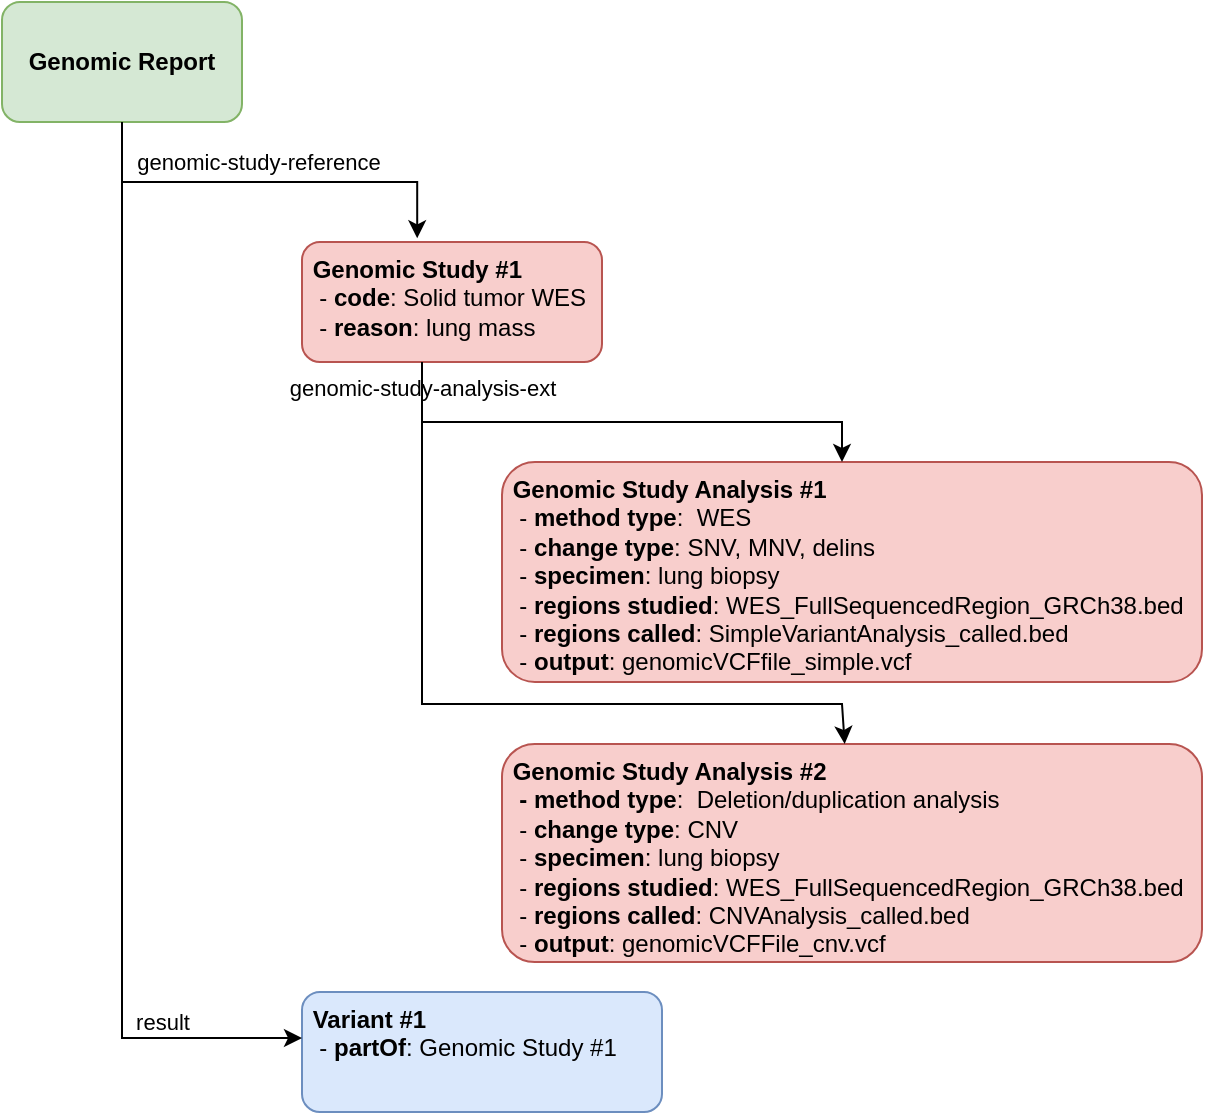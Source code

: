 <mxfile version="22.0.2" type="device">
  <diagram name="Page-1" id="Qga-8MMVED-p3xGbg-Ct">
    <mxGraphModel dx="1209" dy="712" grid="1" gridSize="10" guides="1" tooltips="1" connect="1" arrows="1" fold="1" page="1" pageScale="1" pageWidth="850" pageHeight="1100" math="0" shadow="0">
      <root>
        <mxCell id="0" />
        <mxCell id="1" parent="0" />
        <mxCell id="E3DRZCAaYlrznMF6Y9QS-4" value="genomic-study-reference" style="edgeStyle=orthogonalEdgeStyle;rounded=0;orthogonalLoop=1;jettySize=auto;html=1;exitX=0.5;exitY=1;exitDx=0;exitDy=0;entryX=0.384;entryY=-0.031;entryDx=0;entryDy=0;entryPerimeter=0;" parent="1" source="E3DRZCAaYlrznMF6Y9QS-1" target="E3DRZCAaYlrznMF6Y9QS-2" edge="1">
          <mxGeometry x="-0.048" y="10" relative="1" as="geometry">
            <mxPoint as="offset" />
          </mxGeometry>
        </mxCell>
        <mxCell id="E3DRZCAaYlrznMF6Y9QS-1" value="Genomic Report" style="rounded=1;whiteSpace=wrap;html=1;fillColor=#d5e8d4;strokeColor=#82b366;fontStyle=1" parent="1" vertex="1">
          <mxGeometry x="30" y="90" width="120" height="60" as="geometry" />
        </mxCell>
        <mxCell id="E3DRZCAaYlrznMF6Y9QS-2" value="&amp;nbsp;Genomic Study #1&lt;br&gt;&lt;span style=&quot;font-weight: normal;&quot;&gt;&amp;nbsp; - &lt;/span&gt;code&lt;span style=&quot;font-weight: normal;&quot;&gt;: Solid tumor WES&lt;br&gt;&amp;nbsp; - &lt;/span&gt;reason&lt;span style=&quot;font-weight: normal;&quot;&gt;: lung mass&lt;br&gt;&lt;/span&gt;" style="rounded=1;whiteSpace=wrap;html=1;fillColor=#f8cecc;strokeColor=#b85450;fontStyle=1;align=left;verticalAlign=top;" parent="1" vertex="1">
          <mxGeometry x="180" y="210" width="150" height="60" as="geometry" />
        </mxCell>
        <mxCell id="E3DRZCAaYlrznMF6Y9QS-5" value="&amp;nbsp;Genomic Study Analysis #1&lt;br&gt;&lt;span style=&quot;font-weight: normal;&quot;&gt;&amp;nbsp; - &lt;/span&gt;method type&lt;span style=&quot;font-weight: normal;&quot;&gt;:&amp;nbsp; WES&lt;br&gt;&lt;/span&gt;&amp;nbsp;&lt;span style=&quot;font-weight: normal;&quot;&gt; - &lt;/span&gt;change type&lt;span style=&quot;font-weight: normal;&quot;&gt;: SNV, MNV, delins&lt;br&gt;&amp;nbsp; - &lt;/span&gt;specimen&lt;span style=&quot;font-weight: normal;&quot;&gt;: lung biopsy&lt;br&gt;&lt;/span&gt;&lt;span style=&quot;font-weight: normal;&quot;&gt;&amp;nbsp; - &lt;/span&gt;regions studied&lt;span style=&quot;font-weight: normal;&quot;&gt;:&amp;nbsp;WES_FullSequencedRegion_GRCh38.bed&lt;br&gt;&amp;nbsp; - &lt;/span&gt;regions called&lt;span style=&quot;font-weight: normal;&quot;&gt;: SimpleVariantAnalysis_called.bed&lt;br&gt;&amp;nbsp; - &lt;/span&gt;output&lt;span style=&quot;font-weight: normal;&quot;&gt;: genomicVCFfile_simple.vcf&lt;br&gt;&lt;/span&gt;" style="rounded=1;whiteSpace=wrap;html=1;fillColor=#f8cecc;strokeColor=#b85450;fontStyle=1;verticalAlign=top;align=left;" parent="1" vertex="1">
          <mxGeometry x="280" y="320" width="350" height="110" as="geometry" />
        </mxCell>
        <mxCell id="E3DRZCAaYlrznMF6Y9QS-14" value="" style="endArrow=classic;html=1;rounded=0;exitX=0.5;exitY=1;exitDx=0;exitDy=0;" parent="1" edge="1">
          <mxGeometry width="50" height="50" relative="1" as="geometry">
            <mxPoint x="240" y="270" as="sourcePoint" />
            <mxPoint x="450" y="320" as="targetPoint" />
            <Array as="points">
              <mxPoint x="240" y="300" />
              <mxPoint x="450" y="300" />
            </Array>
          </mxGeometry>
        </mxCell>
        <mxCell id="E3DRZCAaYlrznMF6Y9QS-15" value="genomic-study-analysis-ext" style="edgeLabel;html=1;align=center;verticalAlign=middle;resizable=0;points=[];" parent="E3DRZCAaYlrznMF6Y9QS-14" vertex="1" connectable="0">
          <mxGeometry x="-0.806" y="1" relative="1" as="geometry">
            <mxPoint x="-1" y="-12" as="offset" />
          </mxGeometry>
        </mxCell>
        <mxCell id="E3DRZCAaYlrznMF6Y9QS-17" value="&amp;nbsp;Genomic Study Analysis #2&lt;br&gt;&amp;nbsp; -&amp;nbsp;method type&lt;span style=&quot;border-color: var(--border-color); font-weight: normal;&quot;&gt;:&amp;nbsp; Deletion/duplication analysis&lt;/span&gt;&lt;span style=&quot;font-weight: normal;&quot;&gt;&lt;br&gt;&amp;nbsp; - &lt;/span&gt;change type&lt;span style=&quot;font-weight: normal;&quot;&gt;: CNV&lt;br&gt;&amp;nbsp; - &lt;/span&gt;specimen&lt;span style=&quot;font-weight: normal;&quot;&gt;: lung biopsy&lt;br&gt;&amp;nbsp; - &lt;/span&gt;regions studied&lt;span style=&quot;font-weight: normal;&quot;&gt;:&amp;nbsp;WES_FullSequencedRegion_GRCh38.bed&lt;br&gt;&amp;nbsp; - &lt;/span&gt;regions called&lt;span style=&quot;font-weight: normal;&quot;&gt;: CNVAnalysis_called.bed&lt;br&gt;&amp;nbsp; - &lt;/span&gt;output&lt;span style=&quot;font-weight: normal;&quot;&gt;: genomicVCFFile_cnv.vcf&lt;br&gt;&lt;/span&gt;" style="rounded=1;whiteSpace=wrap;html=1;fillColor=#f8cecc;strokeColor=#b85450;fontStyle=1;verticalAlign=top;align=left;" parent="1" vertex="1">
          <mxGeometry x="280" y="461" width="350" height="109" as="geometry" />
        </mxCell>
        <mxCell id="E3DRZCAaYlrznMF6Y9QS-19" value="" style="endArrow=classic;html=1;rounded=0;" parent="1" target="E3DRZCAaYlrznMF6Y9QS-17" edge="1">
          <mxGeometry width="50" height="50" relative="1" as="geometry">
            <mxPoint x="240" y="270" as="sourcePoint" />
            <mxPoint x="450" y="461" as="targetPoint" />
            <Array as="points">
              <mxPoint x="240" y="441" />
              <mxPoint x="450" y="441" />
            </Array>
          </mxGeometry>
        </mxCell>
        <mxCell id="E3DRZCAaYlrznMF6Y9QS-21" value="&amp;nbsp;Variant #1&lt;br&gt;&lt;span style=&quot;font-weight: normal;&quot;&gt;&amp;nbsp; - &lt;/span&gt;partOf&lt;span style=&quot;font-weight: normal;&quot;&gt;: Genomic Study #1&lt;/span&gt;" style="rounded=1;whiteSpace=wrap;html=1;fillColor=#dae8fc;strokeColor=#6c8ebf;fontStyle=1;align=left;verticalAlign=top;" parent="1" vertex="1">
          <mxGeometry x="180" y="585" width="180" height="60" as="geometry" />
        </mxCell>
        <mxCell id="E3DRZCAaYlrznMF6Y9QS-22" value="result" style="edgeStyle=orthogonalEdgeStyle;rounded=0;orthogonalLoop=1;jettySize=auto;html=1;exitX=0.5;exitY=1;exitDx=0;exitDy=0;" parent="1" source="E3DRZCAaYlrznMF6Y9QS-1" target="E3DRZCAaYlrznMF6Y9QS-21" edge="1">
          <mxGeometry x="0.745" y="8" relative="1" as="geometry">
            <mxPoint x="100" y="160" as="sourcePoint" />
            <mxPoint x="250" y="220" as="targetPoint" />
            <Array as="points">
              <mxPoint x="90" y="608" />
            </Array>
            <mxPoint as="offset" />
          </mxGeometry>
        </mxCell>
      </root>
    </mxGraphModel>
  </diagram>
</mxfile>
